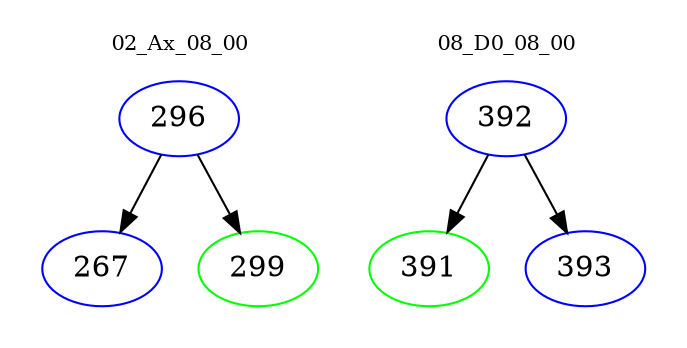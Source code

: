 digraph{
subgraph cluster_0 {
color = white
label = "02_Ax_08_00";
fontsize=10;
T0_296 [label="296", color="blue"]
T0_296 -> T0_267 [color="black"]
T0_267 [label="267", color="blue"]
T0_296 -> T0_299 [color="black"]
T0_299 [label="299", color="green"]
}
subgraph cluster_1 {
color = white
label = "08_D0_08_00";
fontsize=10;
T1_392 [label="392", color="blue"]
T1_392 -> T1_391 [color="black"]
T1_391 [label="391", color="green"]
T1_392 -> T1_393 [color="black"]
T1_393 [label="393", color="blue"]
}
}
